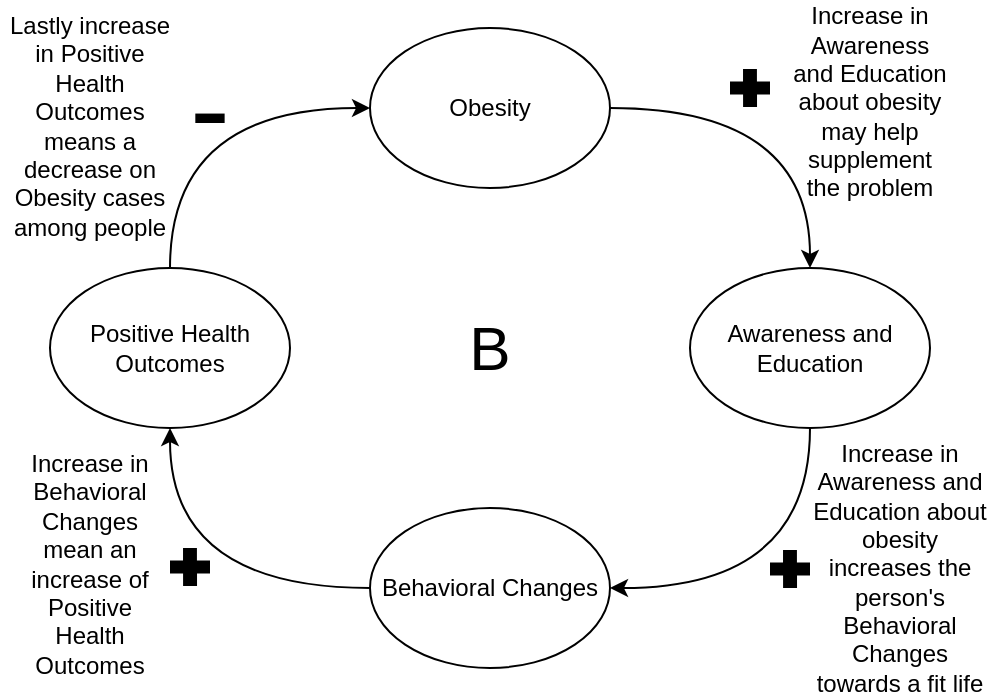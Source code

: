 <mxfile version="22.1.21" type="github">
  <diagram name="Page-1" id="pSBvFk2BeY6s0IXey9MD">
    <mxGraphModel dx="880" dy="434" grid="1" gridSize="10" guides="1" tooltips="1" connect="1" arrows="1" fold="1" page="1" pageScale="1" pageWidth="850" pageHeight="1100" math="0" shadow="0">
      <root>
        <mxCell id="0" />
        <mxCell id="1" parent="0" />
        <mxCell id="eXanJCdOBruwRP_AvD-p-1" style="edgeStyle=orthogonalEdgeStyle;rounded=0;orthogonalLoop=1;jettySize=auto;html=1;exitX=1;exitY=0.5;exitDx=0;exitDy=0;curved=1;" edge="1" parent="1" source="eXanJCdOBruwRP_AvD-p-2" target="eXanJCdOBruwRP_AvD-p-8">
          <mxGeometry relative="1" as="geometry" />
        </mxCell>
        <mxCell id="eXanJCdOBruwRP_AvD-p-2" value="" style="ellipse;whiteSpace=wrap;html=1;" vertex="1" parent="1">
          <mxGeometry x="360" y="80" width="120" height="80" as="geometry" />
        </mxCell>
        <mxCell id="eXanJCdOBruwRP_AvD-p-3" style="edgeStyle=orthogonalEdgeStyle;rounded=0;orthogonalLoop=1;jettySize=auto;html=1;exitX=0.5;exitY=0;exitDx=0;exitDy=0;entryX=0;entryY=0.5;entryDx=0;entryDy=0;curved=1;" edge="1" parent="1" source="eXanJCdOBruwRP_AvD-p-4" target="eXanJCdOBruwRP_AvD-p-2">
          <mxGeometry relative="1" as="geometry" />
        </mxCell>
        <mxCell id="eXanJCdOBruwRP_AvD-p-4" value="Positive Health Outcomes" style="ellipse;whiteSpace=wrap;html=1;" vertex="1" parent="1">
          <mxGeometry x="200" y="200" width="120" height="80" as="geometry" />
        </mxCell>
        <mxCell id="eXanJCdOBruwRP_AvD-p-5" style="edgeStyle=orthogonalEdgeStyle;rounded=0;orthogonalLoop=1;jettySize=auto;html=1;exitX=0;exitY=0.5;exitDx=0;exitDy=0;entryX=0.5;entryY=1;entryDx=0;entryDy=0;curved=1;" edge="1" parent="1" source="eXanJCdOBruwRP_AvD-p-6" target="eXanJCdOBruwRP_AvD-p-4">
          <mxGeometry relative="1" as="geometry" />
        </mxCell>
        <mxCell id="eXanJCdOBruwRP_AvD-p-6" value="Behavioral Changes" style="ellipse;whiteSpace=wrap;html=1;" vertex="1" parent="1">
          <mxGeometry x="360" y="320" width="120" height="80" as="geometry" />
        </mxCell>
        <mxCell id="eXanJCdOBruwRP_AvD-p-7" style="edgeStyle=orthogonalEdgeStyle;rounded=0;orthogonalLoop=1;jettySize=auto;html=1;exitX=0.5;exitY=1;exitDx=0;exitDy=0;entryX=1;entryY=0.5;entryDx=0;entryDy=0;curved=1;" edge="1" parent="1" source="eXanJCdOBruwRP_AvD-p-8" target="eXanJCdOBruwRP_AvD-p-6">
          <mxGeometry relative="1" as="geometry" />
        </mxCell>
        <mxCell id="eXanJCdOBruwRP_AvD-p-8" value="Awareness and Education" style="ellipse;whiteSpace=wrap;html=1;" vertex="1" parent="1">
          <mxGeometry x="520" y="200" width="120" height="80" as="geometry" />
        </mxCell>
        <mxCell id="eXanJCdOBruwRP_AvD-p-9" value="Obesity" style="text;html=1;strokeColor=none;fillColor=none;align=center;verticalAlign=middle;whiteSpace=wrap;rounded=0;" vertex="1" parent="1">
          <mxGeometry x="370" y="105" width="100" height="30" as="geometry" />
        </mxCell>
        <mxCell id="eXanJCdOBruwRP_AvD-p-10" value="B" style="text;html=1;strokeColor=none;fillColor=none;align=center;verticalAlign=middle;whiteSpace=wrap;rounded=0;fontSize=31;" vertex="1" parent="1">
          <mxGeometry x="390" y="225" width="60" height="30" as="geometry" />
        </mxCell>
        <mxCell id="eXanJCdOBruwRP_AvD-p-11" value="" style="shape=mxgraph.signs.healthcare.first_aid;html=1;pointerEvents=1;fillColor=#000000;strokeColor=none;verticalLabelPosition=bottom;verticalAlign=top;align=center;" vertex="1" parent="1">
          <mxGeometry x="260" y="340" width="20" height="19" as="geometry" />
        </mxCell>
        <mxCell id="eXanJCdOBruwRP_AvD-p-12" value="Increase in Awareness and Education about obesity may help supplement the problem" style="text;html=1;strokeColor=none;fillColor=none;align=center;verticalAlign=middle;whiteSpace=wrap;rounded=0;" vertex="1" parent="1">
          <mxGeometry x="570" y="101.5" width="80" height="30" as="geometry" />
        </mxCell>
        <mxCell id="eXanJCdOBruwRP_AvD-p-13" value="Increase in Awareness and Education about obesity increases the person&#39;s Behavioral Changes towards a fit life" style="text;html=1;strokeColor=none;fillColor=none;align=center;verticalAlign=middle;whiteSpace=wrap;rounded=0;" vertex="1" parent="1">
          <mxGeometry x="580" y="334.5" width="90" height="30" as="geometry" />
        </mxCell>
        <mxCell id="eXanJCdOBruwRP_AvD-p-14" value="Increase in Behavioral Changes mean an increase of Positive Health Outcomes" style="text;html=1;strokeColor=none;fillColor=none;align=center;verticalAlign=middle;whiteSpace=wrap;rounded=0;" vertex="1" parent="1">
          <mxGeometry x="180" y="320" width="80" height="55.5" as="geometry" />
        </mxCell>
        <mxCell id="eXanJCdOBruwRP_AvD-p-15" value="Lastly increase in Positive Health Outcomes means a decrease on Obesity cases among people" style="text;html=1;strokeColor=none;fillColor=none;align=center;verticalAlign=middle;whiteSpace=wrap;rounded=0;" vertex="1" parent="1">
          <mxGeometry x="175" y="114" width="90" height="30" as="geometry" />
        </mxCell>
        <mxCell id="eXanJCdOBruwRP_AvD-p-17" value="" style="shape=mxgraph.signs.healthcare.first_aid;html=1;pointerEvents=1;fillColor=#000000;strokeColor=none;verticalLabelPosition=bottom;verticalAlign=top;align=center;" vertex="1" parent="1">
          <mxGeometry x="560" y="341" width="20" height="19" as="geometry" />
        </mxCell>
        <mxCell id="eXanJCdOBruwRP_AvD-p-18" value="" style="shape=mxgraph.signs.healthcare.first_aid;html=1;pointerEvents=1;fillColor=#000000;strokeColor=none;verticalLabelPosition=bottom;verticalAlign=top;align=center;" vertex="1" parent="1">
          <mxGeometry x="540" y="100.5" width="20" height="19" as="geometry" />
        </mxCell>
        <mxCell id="eXanJCdOBruwRP_AvD-p-20" value="&lt;font style=&quot;font-size: 60px;&quot;&gt;-&lt;/font&gt;" style="text;html=1;strokeColor=none;fillColor=none;align=center;verticalAlign=middle;whiteSpace=wrap;rounded=0;" vertex="1" parent="1">
          <mxGeometry x="250" y="105" width="60" height="30" as="geometry" />
        </mxCell>
      </root>
    </mxGraphModel>
  </diagram>
</mxfile>
